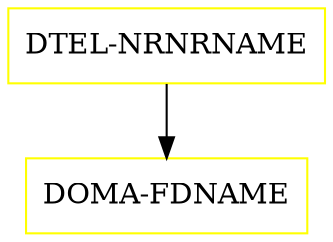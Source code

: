 digraph G {
  "DTEL-NRNRNAME" [shape=box,color=yellow];
  "DOMA-FDNAME" [shape=box,color=yellow,URL="./DOMA_FDNAME.html"];
  "DTEL-NRNRNAME" -> "DOMA-FDNAME";
}
